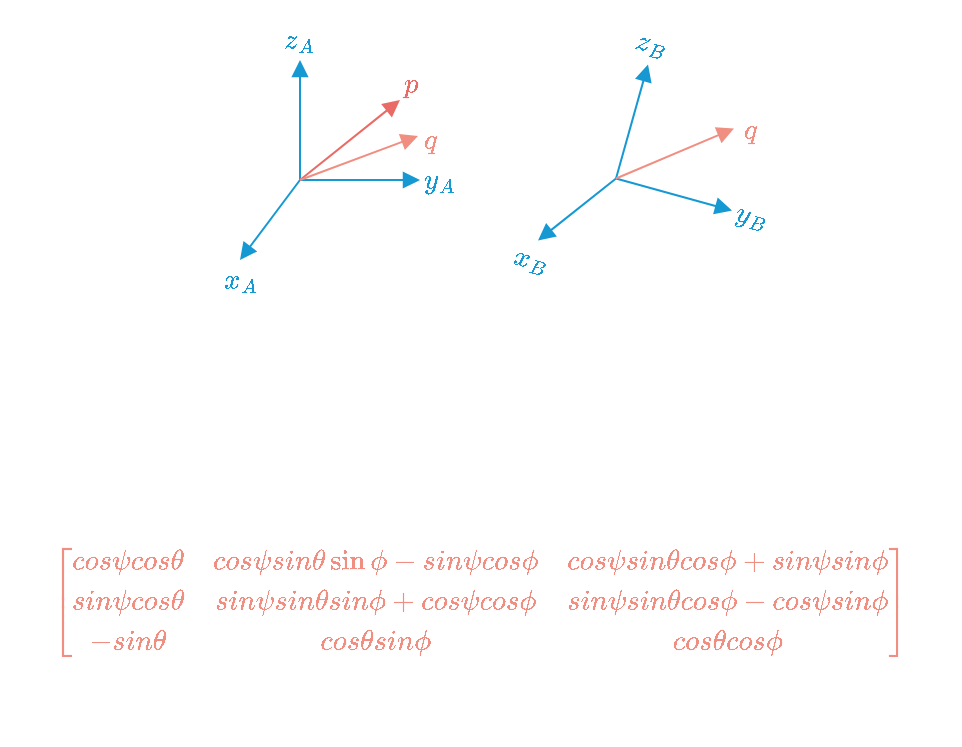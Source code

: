 <mxfile version="15.1.4" type="github">
  <diagram id="6a731a19-8d31-9384-78a2-239565b7b9f0" name="Page-1">
    <mxGraphModel dx="936" dy="-294" grid="1" gridSize="10" guides="1" tooltips="1" connect="1" arrows="1" fold="1" page="1" pageScale="1" pageWidth="1169" pageHeight="827" background="none" math="1" shadow="0">
      <root>
        <mxCell id="0" />
        <mxCell id="1" parent="0" />
        <mxCell id="Wf2PsK--j34vuVKZ3iNW-1780" value="" style="endArrow=block;html=1;strokeColor=#1699D3;endFill=1;" edge="1" parent="1">
          <mxGeometry x="680" y="2000" width="50" height="50" as="geometry">
            <mxPoint x="360" y="1080" as="sourcePoint" />
            <mxPoint x="360" y="1020" as="targetPoint" />
          </mxGeometry>
        </mxCell>
        <mxCell id="Wf2PsK--j34vuVKZ3iNW-1781" value="" style="endArrow=block;html=1;strokeColor=#1699D3;endFill=1;" edge="1" parent="1">
          <mxGeometry x="680" y="2000" width="50" height="50" as="geometry">
            <mxPoint x="360" y="1080" as="sourcePoint" />
            <mxPoint x="420" y="1080" as="targetPoint" />
          </mxGeometry>
        </mxCell>
        <mxCell id="Wf2PsK--j34vuVKZ3iNW-1782" value="" style="endArrow=block;html=1;strokeColor=#1699D3;endFill=1;" edge="1" parent="1">
          <mxGeometry x="680" y="2000" width="50" height="50" as="geometry">
            <mxPoint x="360" y="1080" as="sourcePoint" />
            <mxPoint x="330" y="1120" as="targetPoint" />
          </mxGeometry>
        </mxCell>
        <mxCell id="Wf2PsK--j34vuVKZ3iNW-1783" value="$$x_A$$" style="text;html=1;strokeColor=none;fillColor=none;align=center;verticalAlign=middle;whiteSpace=wrap;rounded=0;fontColor=#1699D3;" vertex="1" parent="1">
          <mxGeometry x="320" y="1120" width="20" height="20" as="geometry" />
        </mxCell>
        <mxCell id="Wf2PsK--j34vuVKZ3iNW-1784" value="$$y_A$$" style="text;html=1;strokeColor=none;fillColor=none;align=center;verticalAlign=middle;whiteSpace=wrap;rounded=0;fontColor=#1699D3;" vertex="1" parent="1">
          <mxGeometry x="420" y="1070" width="20" height="20" as="geometry" />
        </mxCell>
        <mxCell id="Wf2PsK--j34vuVKZ3iNW-1785" value="$$z_A$$" style="text;html=1;strokeColor=none;fillColor=none;align=center;verticalAlign=middle;whiteSpace=wrap;rounded=0;fontColor=#1699D3;" vertex="1" parent="1">
          <mxGeometry x="350" y="1000" width="20" height="20" as="geometry" />
        </mxCell>
        <mxCell id="Wf2PsK--j34vuVKZ3iNW-1786" value="" style="endArrow=block;html=1;endFill=1;strokeColor=#EA6B66;" edge="1" parent="1">
          <mxGeometry x="680" y="2000" width="50" height="50" as="geometry">
            <mxPoint x="360" y="1080" as="sourcePoint" />
            <mxPoint x="410" y="1040" as="targetPoint" />
          </mxGeometry>
        </mxCell>
        <mxCell id="Wf2PsK--j34vuVKZ3iNW-1811" value="" style="endArrow=block;html=1;endFill=1;strokeColor=#F08E81;" edge="1" parent="1">
          <mxGeometry x="322" y="1009" width="50" height="50" as="geometry">
            <mxPoint x="360" y="1080" as="sourcePoint" />
            <mxPoint x="419" y="1058.0" as="targetPoint" />
          </mxGeometry>
        </mxCell>
        <mxCell id="Wf2PsK--j34vuVKZ3iNW-1813" value="$$p$$" style="text;html=1;strokeColor=none;fillColor=none;align=center;verticalAlign=middle;whiteSpace=wrap;rounded=0;fontColor=#EA6B66;" vertex="1" parent="1">
          <mxGeometry x="406" y="1022" width="20" height="20" as="geometry" />
        </mxCell>
        <mxCell id="Wf2PsK--j34vuVKZ3iNW-1814" value="$$q$$" style="text;html=1;strokeColor=none;fillColor=none;align=center;verticalAlign=middle;whiteSpace=wrap;rounded=0;fontColor=#F08E81;" vertex="1" parent="1">
          <mxGeometry x="415" y="1050" width="20" height="20" as="geometry" />
        </mxCell>
        <mxCell id="Wf2PsK--j34vuVKZ3iNW-1816" value="" style="group" vertex="1" connectable="0" parent="1">
          <mxGeometry x="463.753" y="1000.003" width="134.495" height="132.495" as="geometry" />
        </mxCell>
        <mxCell id="Wf2PsK--j34vuVKZ3iNW-1804" value="" style="endArrow=block;html=1;strokeColor=#1699D3;endFill=1;" edge="1" parent="Wf2PsK--j34vuVKZ3iNW-1816">
          <mxGeometry x="16.247" y="5.247" width="50" height="50" as="geometry">
            <mxPoint x="54.247" y="79.247" as="sourcePoint" />
            <mxPoint x="70.247" y="22.247" as="targetPoint" />
          </mxGeometry>
        </mxCell>
        <mxCell id="Wf2PsK--j34vuVKZ3iNW-1805" value="" style="endArrow=block;html=1;strokeColor=#1699D3;endFill=1;" edge="1" parent="Wf2PsK--j34vuVKZ3iNW-1816">
          <mxGeometry x="16.247" y="5.247" width="50" height="50" as="geometry">
            <mxPoint x="54.247" y="79.247" as="sourcePoint" />
            <mxPoint x="112.247" y="95.247" as="targetPoint" />
          </mxGeometry>
        </mxCell>
        <mxCell id="Wf2PsK--j34vuVKZ3iNW-1806" value="" style="endArrow=block;html=1;strokeColor=#1699D3;endFill=1;" edge="1" parent="Wf2PsK--j34vuVKZ3iNW-1816">
          <mxGeometry x="16.247" y="5.247" width="50" height="50" as="geometry">
            <mxPoint x="54.247" y="79.247" as="sourcePoint" />
            <mxPoint x="15.247" y="110.247" as="targetPoint" />
          </mxGeometry>
        </mxCell>
        <mxCell id="Wf2PsK--j34vuVKZ3iNW-1807" value="$$x_B$$" style="text;html=1;strokeColor=none;fillColor=none;align=center;verticalAlign=middle;whiteSpace=wrap;rounded=0;fontColor=#1699D3;rotation=15;" vertex="1" parent="Wf2PsK--j34vuVKZ3iNW-1816">
          <mxGeometry x="2.247" y="110.247" width="20" height="20" as="geometry" />
        </mxCell>
        <mxCell id="Wf2PsK--j34vuVKZ3iNW-1808" value="$$y_B$$" style="text;html=1;strokeColor=none;fillColor=none;align=center;verticalAlign=middle;whiteSpace=wrap;rounded=0;fontColor=#1699D3;rotation=15;" vertex="1" parent="Wf2PsK--j34vuVKZ3iNW-1816">
          <mxGeometry x="112.247" y="88.247" width="20" height="20" as="geometry" />
        </mxCell>
        <mxCell id="Wf2PsK--j34vuVKZ3iNW-1809" value="$$z_B$$" style="text;html=1;strokeColor=none;fillColor=none;align=center;verticalAlign=middle;whiteSpace=wrap;rounded=0;fontColor=#1699D3;rotation=15;" vertex="1" parent="Wf2PsK--j34vuVKZ3iNW-1816">
          <mxGeometry x="62.247" y="2.247" width="20" height="20" as="geometry" />
        </mxCell>
        <mxCell id="Wf2PsK--j34vuVKZ3iNW-1810" value="" style="endArrow=block;html=1;endFill=1;strokeColor=#F08E81;" edge="1" parent="Wf2PsK--j34vuVKZ3iNW-1816">
          <mxGeometry x="16.247" y="5.247" width="50" height="50" as="geometry">
            <mxPoint x="54.247" y="79.247" as="sourcePoint" />
            <mxPoint x="113.247" y="54.247" as="targetPoint" />
          </mxGeometry>
        </mxCell>
        <mxCell id="Wf2PsK--j34vuVKZ3iNW-1815" value="$$q$$" style="text;html=1;strokeColor=none;fillColor=none;align=center;verticalAlign=middle;whiteSpace=wrap;rounded=0;fontColor=#F08E81;" vertex="1" parent="Wf2PsK--j34vuVKZ3iNW-1816">
          <mxGeometry x="111.247" y="45.247" width="20" height="20" as="geometry" />
        </mxCell>
        <mxCell id="Wf2PsK--j34vuVKZ3iNW-1817" value="$$\quad\begin{bmatrix}cos\psi cos\theta&amp;amp;cos\psi sin\theta \sin\phi-sin\psi cos\phi&amp;amp;cos\psi sin\theta cos\phi+sin\psi sin\phi\\sin\psi cos\theta&amp;amp;sin\psi sin\theta sin\phi+cos\psi cos\phi&amp;amp;sin\psi sin\theta cos\phi-cos\psi&amp;nbsp;&lt;br&gt;sin\phi\\-sin\theta&amp;amp;cos\theta sin\phi&amp;amp;cos\theta cos\phi\end{bmatrix}\quad$$" style="text;html=1;strokeColor=none;fillColor=none;align=center;verticalAlign=middle;whiteSpace=wrap;rounded=0;fontColor=#F08E81;" vertex="1" parent="1">
          <mxGeometry x="210" y="1220" width="480" height="142.5" as="geometry" />
        </mxCell>
        <mxCell id="Wf2PsK--j34vuVKZ3iNW-1820" value="" style="rounded=0;whiteSpace=wrap;html=1;fontColor=#F08E81;fillColor=none;strokeColor=none;" vertex="1" parent="1">
          <mxGeometry x="290" y="990" width="340" height="160" as="geometry" />
        </mxCell>
      </root>
    </mxGraphModel>
  </diagram>
</mxfile>
